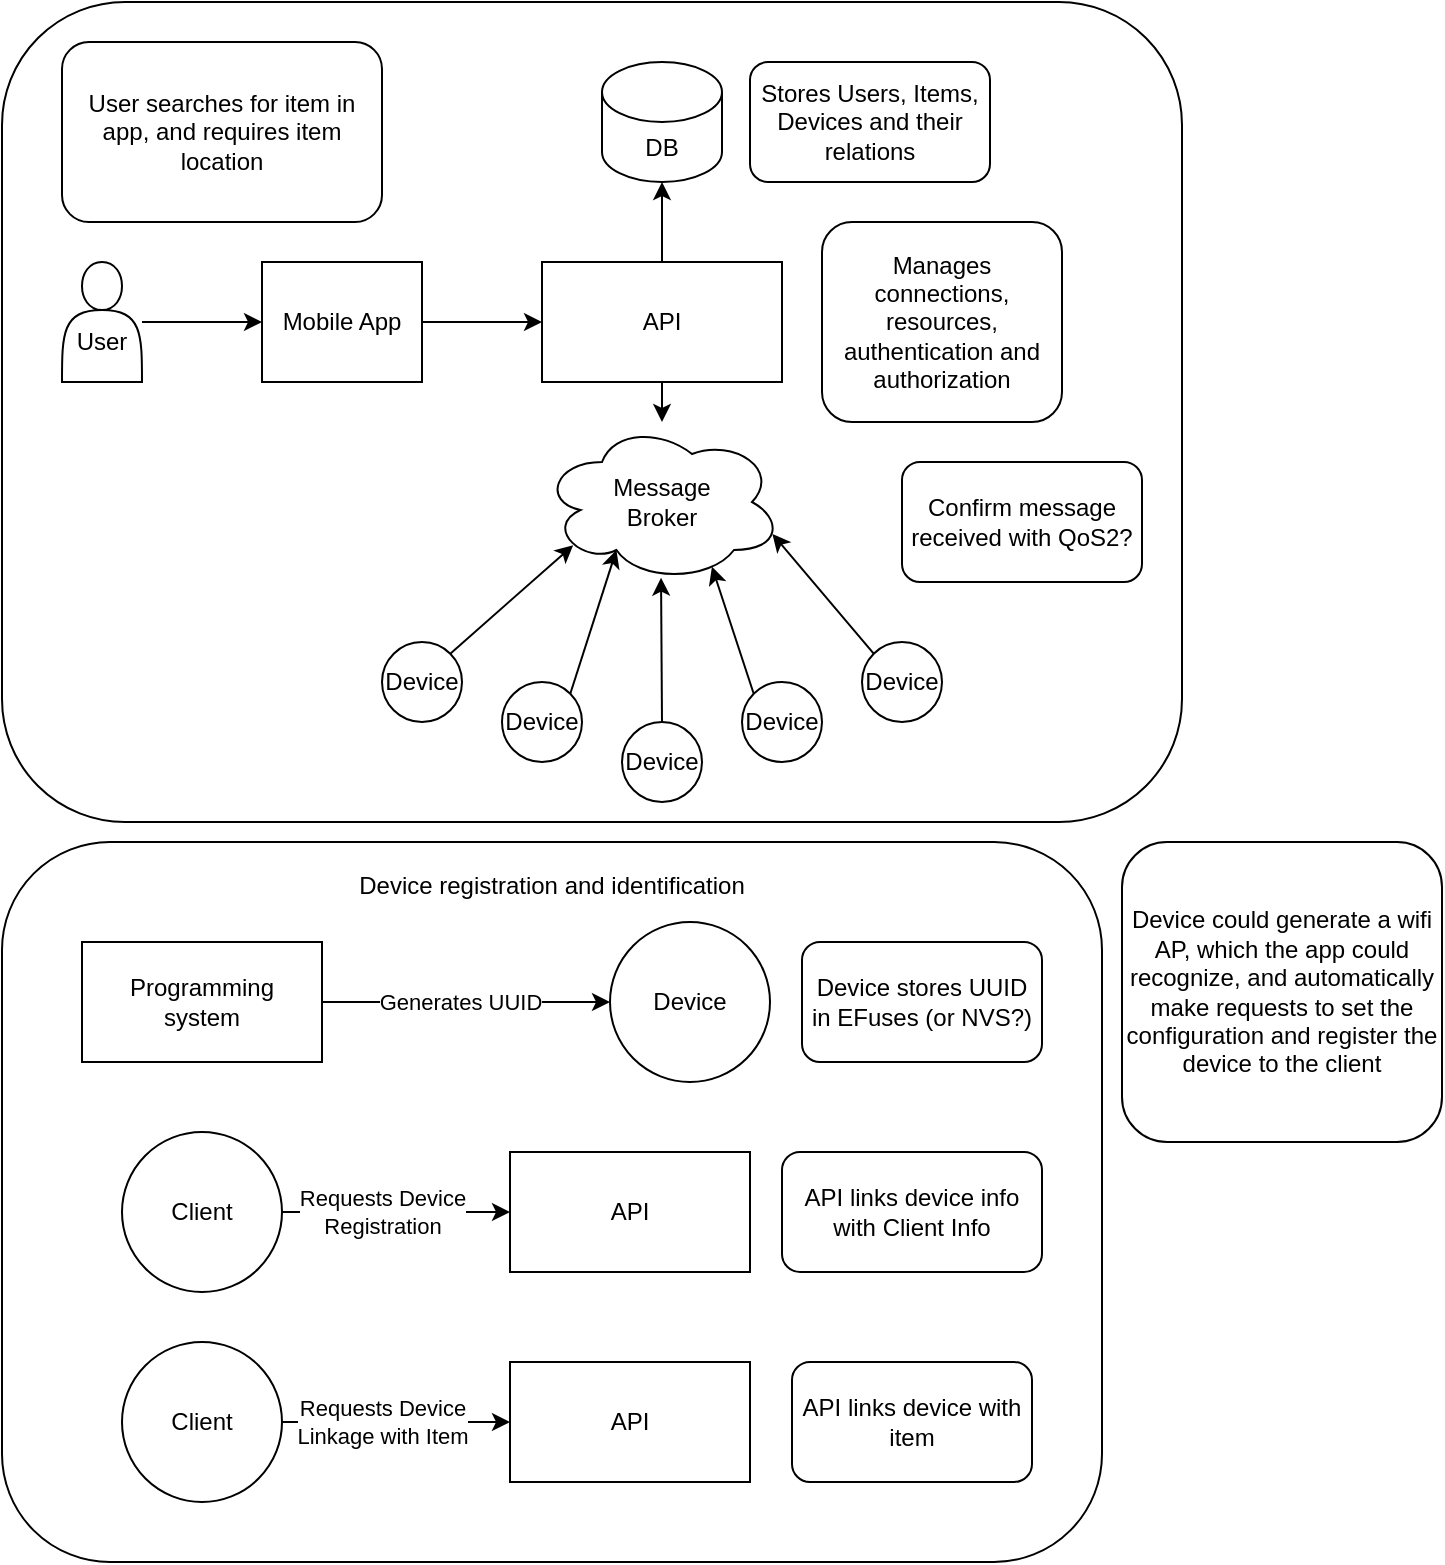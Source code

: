 <mxfile>
    <diagram id="jAVG6gZjyjQFaxmuACch" name="Page-1">
        <mxGraphModel dx="1125" dy="1246" grid="1" gridSize="10" guides="1" tooltips="1" connect="1" arrows="1" fold="1" page="1" pageScale="1" pageWidth="827" pageHeight="1169" math="0" shadow="0">
            <root>
                <mxCell id="0"/>
                <mxCell id="1" parent="0"/>
                <mxCell id="46" value="" style="rounded=1;whiteSpace=wrap;html=1;" vertex="1" parent="1">
                    <mxGeometry x="70" y="40" width="590" height="410" as="geometry"/>
                </mxCell>
                <mxCell id="4" value="" style="edgeStyle=none;html=1;" edge="1" parent="1" source="2">
                    <mxGeometry relative="1" as="geometry">
                        <mxPoint x="200" y="200" as="targetPoint"/>
                    </mxGeometry>
                </mxCell>
                <mxCell id="2" value="User" style="shape=actor;whiteSpace=wrap;html=1;spacingTop=20;" parent="1" vertex="1">
                    <mxGeometry x="100" y="170" width="40" height="60" as="geometry"/>
                </mxCell>
                <mxCell id="7" value="" style="edgeStyle=none;html=1;" edge="1" parent="1" target="5">
                    <mxGeometry relative="1" as="geometry">
                        <mxPoint x="280" y="200" as="sourcePoint"/>
                    </mxGeometry>
                </mxCell>
                <mxCell id="8" value="" style="edgeStyle=none;html=1;" edge="1" parent="1" source="5" target="6">
                    <mxGeometry relative="1" as="geometry"/>
                </mxCell>
                <mxCell id="12" value="" style="edgeStyle=none;html=1;" edge="1" parent="1" source="5" target="11">
                    <mxGeometry relative="1" as="geometry"/>
                </mxCell>
                <mxCell id="5" value="API" style="rounded=0;whiteSpace=wrap;html=1;" vertex="1" parent="1">
                    <mxGeometry x="340" y="170" width="120" height="60" as="geometry"/>
                </mxCell>
                <mxCell id="6" value="DB" style="shape=cylinder3;whiteSpace=wrap;html=1;boundedLbl=1;backgroundOutline=1;size=15;" vertex="1" parent="1">
                    <mxGeometry x="370" y="70" width="60" height="60" as="geometry"/>
                </mxCell>
                <mxCell id="9" value="Stores Users, Items, Devices and their relations" style="rounded=1;whiteSpace=wrap;html=1;" vertex="1" parent="1">
                    <mxGeometry x="444" y="70" width="120" height="60" as="geometry"/>
                </mxCell>
                <mxCell id="10" value="Manages connections, resources, authentication and authorization" style="rounded=1;whiteSpace=wrap;html=1;" vertex="1" parent="1">
                    <mxGeometry x="480" y="150" width="120" height="100" as="geometry"/>
                </mxCell>
                <mxCell id="11" value="Message &lt;br&gt;Broker" style="ellipse;shape=cloud;whiteSpace=wrap;html=1;" vertex="1" parent="1">
                    <mxGeometry x="340" y="250" width="120" height="80" as="geometry"/>
                </mxCell>
                <mxCell id="18" style="edgeStyle=none;html=1;exitX=1;exitY=0;exitDx=0;exitDy=0;entryX=0.13;entryY=0.77;entryDx=0;entryDy=0;entryPerimeter=0;" edge="1" parent="1" source="13" target="11">
                    <mxGeometry relative="1" as="geometry"/>
                </mxCell>
                <mxCell id="13" value="Device" style="ellipse;whiteSpace=wrap;html=1;aspect=fixed;" vertex="1" parent="1">
                    <mxGeometry x="260" y="360" width="40" height="40" as="geometry"/>
                </mxCell>
                <mxCell id="19" style="edgeStyle=none;html=1;exitX=1;exitY=0;exitDx=0;exitDy=0;entryX=0.31;entryY=0.8;entryDx=0;entryDy=0;entryPerimeter=0;" edge="1" parent="1" source="14" target="11">
                    <mxGeometry relative="1" as="geometry"/>
                </mxCell>
                <mxCell id="14" value="Device" style="ellipse;whiteSpace=wrap;html=1;aspect=fixed;" vertex="1" parent="1">
                    <mxGeometry x="320" y="380" width="40" height="40" as="geometry"/>
                </mxCell>
                <mxCell id="20" style="edgeStyle=none;html=1;exitX=0.5;exitY=0;exitDx=0;exitDy=0;entryX=0.496;entryY=0.973;entryDx=0;entryDy=0;entryPerimeter=0;" edge="1" parent="1" source="15" target="11">
                    <mxGeometry relative="1" as="geometry"/>
                </mxCell>
                <mxCell id="15" value="Device" style="ellipse;whiteSpace=wrap;html=1;aspect=fixed;" vertex="1" parent="1">
                    <mxGeometry x="380" y="400" width="40" height="40" as="geometry"/>
                </mxCell>
                <mxCell id="21" style="edgeStyle=none;html=1;exitX=0;exitY=0;exitDx=0;exitDy=0;entryX=0.708;entryY=0.904;entryDx=0;entryDy=0;entryPerimeter=0;" edge="1" parent="1" source="16" target="11">
                    <mxGeometry relative="1" as="geometry"/>
                </mxCell>
                <mxCell id="16" value="Device" style="ellipse;whiteSpace=wrap;html=1;aspect=fixed;" vertex="1" parent="1">
                    <mxGeometry x="440" y="380" width="40" height="40" as="geometry"/>
                </mxCell>
                <mxCell id="22" style="edgeStyle=none;html=1;exitX=0;exitY=0;exitDx=0;exitDy=0;entryX=0.96;entryY=0.7;entryDx=0;entryDy=0;entryPerimeter=0;" edge="1" parent="1" source="17" target="11">
                    <mxGeometry relative="1" as="geometry"/>
                </mxCell>
                <mxCell id="17" value="Device" style="ellipse;whiteSpace=wrap;html=1;aspect=fixed;" vertex="1" parent="1">
                    <mxGeometry x="500" y="360" width="40" height="40" as="geometry"/>
                </mxCell>
                <mxCell id="23" value="Confirm message received with QoS2?" style="rounded=1;whiteSpace=wrap;html=1;" vertex="1" parent="1">
                    <mxGeometry x="520" y="270" width="120" height="60" as="geometry"/>
                </mxCell>
                <mxCell id="24" value="User searches for item in app, and requires item location" style="rounded=1;whiteSpace=wrap;html=1;" vertex="1" parent="1">
                    <mxGeometry x="100" y="60" width="160" height="90" as="geometry"/>
                </mxCell>
                <mxCell id="25" value="Device registration and identification" style="rounded=1;whiteSpace=wrap;html=1;verticalAlign=top;spacingTop=8;movable=1;resizable=1;rotatable=1;deletable=1;editable=1;connectable=1;" vertex="1" parent="1">
                    <mxGeometry x="70" y="460" width="550" height="360" as="geometry"/>
                </mxCell>
                <mxCell id="26" value="Device" style="ellipse;whiteSpace=wrap;html=1;aspect=fixed;" vertex="1" parent="1">
                    <mxGeometry x="374" y="500" width="80" height="80" as="geometry"/>
                </mxCell>
                <mxCell id="28" style="edgeStyle=none;html=1;exitX=1;exitY=0.5;exitDx=0;exitDy=0;entryX=0;entryY=0.5;entryDx=0;entryDy=0;" edge="1" parent="1" source="27" target="26">
                    <mxGeometry relative="1" as="geometry"/>
                </mxCell>
                <mxCell id="29" value="Generates UUID" style="edgeLabel;html=1;align=center;verticalAlign=middle;resizable=0;points=[];" vertex="1" connectable="0" parent="28">
                    <mxGeometry x="-0.53" y="1" relative="1" as="geometry">
                        <mxPoint x="35" y="1" as="offset"/>
                    </mxGeometry>
                </mxCell>
                <mxCell id="27" value="Programming &lt;br&gt;system" style="rounded=0;whiteSpace=wrap;html=1;" vertex="1" parent="1">
                    <mxGeometry x="110" y="510" width="120" height="60" as="geometry"/>
                </mxCell>
                <mxCell id="30" value="Mobile App" style="rounded=0;whiteSpace=wrap;html=1;" vertex="1" parent="1">
                    <mxGeometry x="200" y="170" width="80" height="60" as="geometry"/>
                </mxCell>
                <mxCell id="31" value="Device stores UUID in EFuses (or NVS?)" style="rounded=1;whiteSpace=wrap;html=1;" vertex="1" parent="1">
                    <mxGeometry x="470" y="510" width="120" height="60" as="geometry"/>
                </mxCell>
                <mxCell id="37" style="edgeStyle=none;html=1;exitX=1;exitY=0.5;exitDx=0;exitDy=0;" edge="1" parent="1" source="32" target="36">
                    <mxGeometry relative="1" as="geometry"/>
                </mxCell>
                <mxCell id="38" value="Requests Device&lt;br&gt;Registration" style="edgeLabel;html=1;align=center;verticalAlign=middle;resizable=0;points=[];" vertex="1" connectable="0" parent="37">
                    <mxGeometry x="-0.281" y="2" relative="1" as="geometry">
                        <mxPoint x="9" y="2" as="offset"/>
                    </mxGeometry>
                </mxCell>
                <mxCell id="32" value="Client" style="ellipse;whiteSpace=wrap;html=1;aspect=fixed;" vertex="1" parent="1">
                    <mxGeometry x="130" y="605" width="80" height="80" as="geometry"/>
                </mxCell>
                <mxCell id="33" value="Device could generate a wifi AP, which the app could recognize, and automatically make requests to set the configuration and register the device to the client" style="rounded=1;whiteSpace=wrap;html=1;" vertex="1" parent="1">
                    <mxGeometry x="630" y="460" width="160" height="150" as="geometry"/>
                </mxCell>
                <mxCell id="36" value="API" style="rounded=0;whiteSpace=wrap;html=1;" vertex="1" parent="1">
                    <mxGeometry x="324" y="615" width="120" height="60" as="geometry"/>
                </mxCell>
                <mxCell id="39" value="API links device info with Client Info" style="rounded=1;whiteSpace=wrap;html=1;" vertex="1" parent="1">
                    <mxGeometry x="460" y="615" width="130" height="60" as="geometry"/>
                </mxCell>
                <mxCell id="43" value="" style="edgeStyle=none;html=1;" edge="1" parent="1" source="40" target="42">
                    <mxGeometry relative="1" as="geometry"/>
                </mxCell>
                <mxCell id="44" value="Requests Device &lt;br&gt;Linkage with Item" style="edgeLabel;html=1;align=center;verticalAlign=middle;resizable=0;points=[];" vertex="1" connectable="0" parent="43">
                    <mxGeometry x="-0.459" relative="1" as="geometry">
                        <mxPoint x="19" as="offset"/>
                    </mxGeometry>
                </mxCell>
                <mxCell id="40" value="Client" style="ellipse;whiteSpace=wrap;html=1;aspect=fixed;" vertex="1" parent="1">
                    <mxGeometry x="130" y="710" width="80" height="80" as="geometry"/>
                </mxCell>
                <mxCell id="42" value="API" style="rounded=0;whiteSpace=wrap;html=1;" vertex="1" parent="1">
                    <mxGeometry x="324" y="720" width="120" height="60" as="geometry"/>
                </mxCell>
                <mxCell id="45" value="API links device with item" style="rounded=1;whiteSpace=wrap;html=1;" vertex="1" parent="1">
                    <mxGeometry x="465" y="720" width="120" height="60" as="geometry"/>
                </mxCell>
            </root>
        </mxGraphModel>
    </diagram>
</mxfile>
